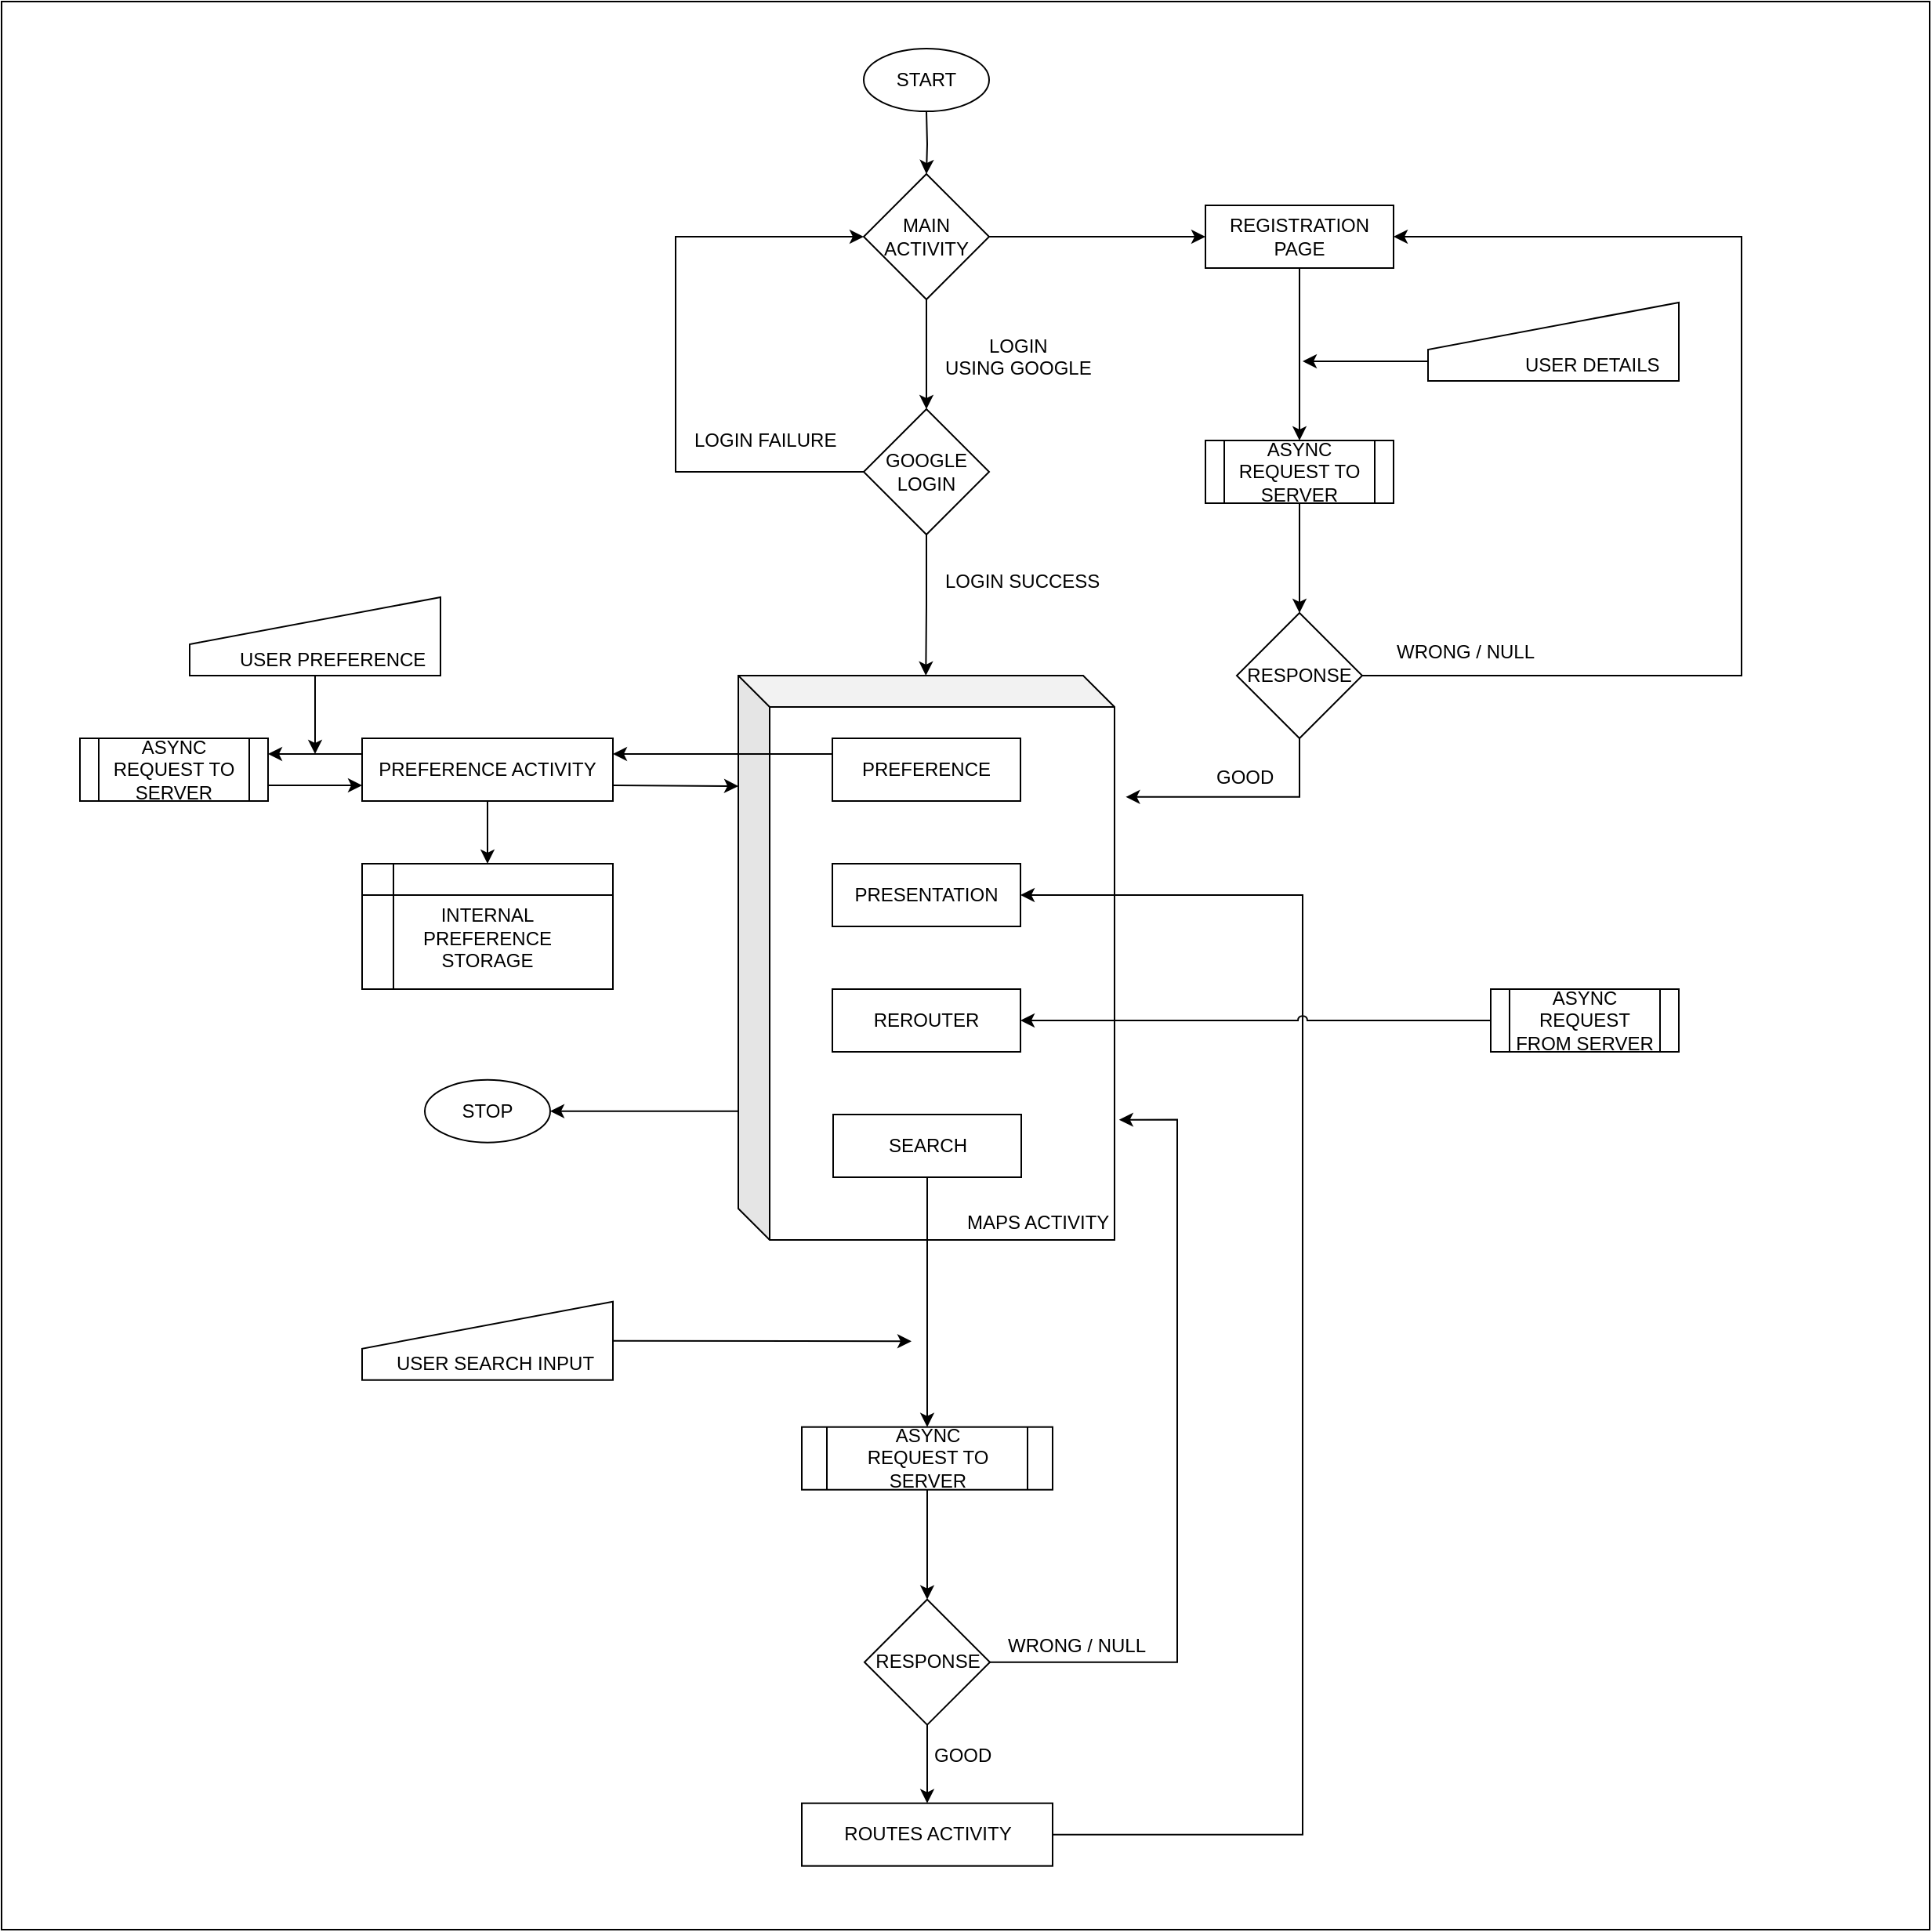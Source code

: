 <mxfile version="10.6.0" type="device"><diagram id="LZAWGUaj6R-Hd18GM2xU" name="Page-1"><mxGraphModel dx="2530" dy="2068" grid="1" gridSize="10" guides="1" tooltips="1" connect="1" arrows="1" fold="1" page="1" pageScale="1" pageWidth="850" pageHeight="1100" math="0" shadow="0"><root><mxCell id="0"/><mxCell id="1" parent="0"/><mxCell id="prpR92DtHgzVI9es78td-91" value="" style="rounded=0;whiteSpace=wrap;html=1;" vertex="1" parent="1"><mxGeometry x="-230" y="-230" width="1230" height="1230" as="geometry"/></mxCell><mxCell id="prpR92DtHgzVI9es78td-9" style="edgeStyle=orthogonalEdgeStyle;rounded=0;orthogonalLoop=1;jettySize=auto;html=1;exitX=0.5;exitY=1;exitDx=0;exitDy=0;entryX=0.5;entryY=0;entryDx=0;entryDy=0;" edge="1" parent="1" target="prpR92DtHgzVI9es78td-7"><mxGeometry relative="1" as="geometry"><mxPoint x="360" y="-160" as="sourcePoint"/></mxGeometry></mxCell><mxCell id="prpR92DtHgzVI9es78td-5" style="edgeStyle=orthogonalEdgeStyle;rounded=0;orthogonalLoop=1;jettySize=auto;html=1;exitX=0;exitY=0.5;exitDx=0;exitDy=0;entryX=0;entryY=0.5;entryDx=0;entryDy=0;" edge="1" parent="1" source="prpR92DtHgzVI9es78td-3" target="prpR92DtHgzVI9es78td-7"><mxGeometry relative="1" as="geometry"><mxPoint x="360" y="40" as="targetPoint"/><Array as="points"><mxPoint x="200" y="70"/><mxPoint x="200" y="-80"/></Array></mxGeometry></mxCell><mxCell id="prpR92DtHgzVI9es78td-15" style="edgeStyle=orthogonalEdgeStyle;rounded=0;orthogonalLoop=1;jettySize=auto;html=1;exitX=0.5;exitY=1;exitDx=0;exitDy=0;entryX=0.5;entryY=0;entryDx=0;entryDy=0;" edge="1" parent="1" source="prpR92DtHgzVI9es78td-3"><mxGeometry relative="1" as="geometry"><mxPoint x="359.647" y="200" as="targetPoint"/></mxGeometry></mxCell><mxCell id="prpR92DtHgzVI9es78td-3" value="GOOGLE&lt;br&gt;LOGIN&lt;br&gt;" style="rhombus;whiteSpace=wrap;html=1;" vertex="1" parent="1"><mxGeometry x="320" y="30" width="80" height="80" as="geometry"/></mxCell><mxCell id="prpR92DtHgzVI9es78td-6" value="LOGIN FAILURE" style="text;html=1;resizable=0;points=[];autosize=1;align=left;verticalAlign=top;spacingTop=-4;" vertex="1" parent="1"><mxGeometry x="210" y="40" width="110" height="20" as="geometry"/></mxCell><mxCell id="prpR92DtHgzVI9es78td-8" style="edgeStyle=orthogonalEdgeStyle;rounded=0;orthogonalLoop=1;jettySize=auto;html=1;exitX=0.5;exitY=1;exitDx=0;exitDy=0;entryX=0.5;entryY=0;entryDx=0;entryDy=0;" edge="1" parent="1" source="prpR92DtHgzVI9es78td-7" target="prpR92DtHgzVI9es78td-3"><mxGeometry relative="1" as="geometry"/></mxCell><mxCell id="prpR92DtHgzVI9es78td-12" style="edgeStyle=orthogonalEdgeStyle;rounded=0;orthogonalLoop=1;jettySize=auto;html=1;exitX=1;exitY=0.5;exitDx=0;exitDy=0;entryX=0;entryY=0.5;entryDx=0;entryDy=0;" edge="1" parent="1" source="prpR92DtHgzVI9es78td-7" target="prpR92DtHgzVI9es78td-11"><mxGeometry relative="1" as="geometry"/></mxCell><mxCell id="prpR92DtHgzVI9es78td-7" value="MAIN&lt;br&gt;ACTIVITY&lt;br&gt;" style="rhombus;whiteSpace=wrap;html=1;" vertex="1" parent="1"><mxGeometry x="320" y="-120" width="80" height="80" as="geometry"/></mxCell><mxCell id="prpR92DtHgzVI9es78td-10" value="&lt;div style=&quot;text-align: center&quot;&gt;&lt;span&gt;LOGIN&lt;/span&gt;&lt;/div&gt;&lt;div style=&quot;text-align: center&quot;&gt;&lt;span&gt;USING GOOGLE&lt;/span&gt;&lt;/div&gt;" style="text;html=1;resizable=0;points=[];autosize=1;align=left;verticalAlign=top;spacingTop=-4;" vertex="1" parent="1"><mxGeometry x="370" y="-20" width="110" height="30" as="geometry"/></mxCell><mxCell id="prpR92DtHgzVI9es78td-11" value="REGISTRATION PAGE" style="rounded=0;whiteSpace=wrap;html=1;" vertex="1" parent="1"><mxGeometry x="538" y="-100" width="120" height="40" as="geometry"/></mxCell><mxCell id="prpR92DtHgzVI9es78td-16" value="LOGIN SUCCESS" style="text;html=1;resizable=0;points=[];autosize=1;align=left;verticalAlign=top;spacingTop=-4;" vertex="1" parent="1"><mxGeometry x="370" y="130" width="110" height="20" as="geometry"/></mxCell><mxCell id="prpR92DtHgzVI9es78td-30" style="edgeStyle=orthogonalEdgeStyle;rounded=0;orthogonalLoop=1;jettySize=auto;html=1;exitX=0.5;exitY=1;exitDx=0;exitDy=0;entryX=0.5;entryY=0;entryDx=0;entryDy=0;" edge="1" parent="1" source="prpR92DtHgzVI9es78td-17" target="prpR92DtHgzVI9es78td-29"><mxGeometry relative="1" as="geometry"/></mxCell><mxCell id="prpR92DtHgzVI9es78td-37" style="edgeStyle=orthogonalEdgeStyle;rounded=0;orthogonalLoop=1;jettySize=auto;html=1;exitX=0;exitY=0.25;exitDx=0;exitDy=0;entryX=1;entryY=0.25;entryDx=0;entryDy=0;" edge="1" parent="1" source="prpR92DtHgzVI9es78td-17" target="prpR92DtHgzVI9es78td-36"><mxGeometry relative="1" as="geometry"/></mxCell><mxCell id="prpR92DtHgzVI9es78td-17" value="PREFERENCE ACTIVITY" style="rounded=0;whiteSpace=wrap;html=1;" vertex="1" parent="1"><mxGeometry y="240" width="160" height="40" as="geometry"/></mxCell><mxCell id="prpR92DtHgzVI9es78td-20" value="START" style="ellipse;whiteSpace=wrap;html=1;" vertex="1" parent="1"><mxGeometry x="320" y="-200" width="80" height="40" as="geometry"/></mxCell><mxCell id="prpR92DtHgzVI9es78td-29" value="&lt;br&gt;INTERNAL&lt;br&gt;PREFERENCE&lt;br&gt;STORAGE&lt;br&gt;" style="shape=internalStorage;whiteSpace=wrap;html=1;backgroundOutline=1;" vertex="1" parent="1"><mxGeometry y="320" width="160" height="80" as="geometry"/></mxCell><mxCell id="prpR92DtHgzVI9es78td-31" value="ROUTES ACTIVITY" style="rounded=0;whiteSpace=wrap;html=1;" vertex="1" parent="1"><mxGeometry x="280.5" y="919.353" width="160" height="40" as="geometry"/></mxCell><mxCell id="prpR92DtHgzVI9es78td-38" style="edgeStyle=orthogonalEdgeStyle;rounded=0;orthogonalLoop=1;jettySize=auto;html=1;exitX=1;exitY=0.75;exitDx=0;exitDy=0;entryX=0;entryY=0.75;entryDx=0;entryDy=0;" edge="1" parent="1" source="prpR92DtHgzVI9es78td-36" target="prpR92DtHgzVI9es78td-17"><mxGeometry relative="1" as="geometry"/></mxCell><mxCell id="prpR92DtHgzVI9es78td-36" value="&lt;span&gt;ASYNC&lt;/span&gt;&lt;br&gt;&lt;span&gt;REQUEST TO SERVER&lt;/span&gt;" style="shape=process;whiteSpace=wrap;html=1;backgroundOutline=1;" vertex="1" parent="1"><mxGeometry x="-180" y="240" width="120" height="40" as="geometry"/></mxCell><mxCell id="prpR92DtHgzVI9es78td-50" style="edgeStyle=orthogonalEdgeStyle;rounded=0;orthogonalLoop=1;jettySize=auto;html=1;exitX=0.5;exitY=1;exitDx=0;exitDy=0;entryX=0.5;entryY=0;entryDx=0;entryDy=0;" edge="1" parent="1" source="prpR92DtHgzVI9es78td-39" target="prpR92DtHgzVI9es78td-49"><mxGeometry relative="1" as="geometry"/></mxCell><mxCell id="prpR92DtHgzVI9es78td-39" value="&lt;span&gt;ASYNC&lt;/span&gt;&lt;br&gt;&lt;span&gt;REQUEST TO SERVER&lt;/span&gt;" style="shape=process;whiteSpace=wrap;html=1;backgroundOutline=1;" vertex="1" parent="1"><mxGeometry x="280.5" y="679.353" width="160" height="40" as="geometry"/></mxCell><mxCell id="prpR92DtHgzVI9es78td-68" style="edgeStyle=orthogonalEdgeStyle;rounded=0;jumpStyle=arc;orthogonalLoop=1;jettySize=auto;html=1;exitX=1;exitY=0.5;exitDx=0;exitDy=0;" edge="1" parent="1" source="prpR92DtHgzVI9es78td-42"><mxGeometry relative="1" as="geometry"><mxPoint x="350.5" y="624.647" as="targetPoint"/></mxGeometry></mxCell><mxCell id="prpR92DtHgzVI9es78td-42" value="" style="shape=manualInput;whiteSpace=wrap;html=1;" vertex="1" parent="1"><mxGeometry y="599.353" width="160" height="50" as="geometry"/></mxCell><mxCell id="prpR92DtHgzVI9es78td-43" value="USER SEARCH INPUT" style="text;html=1;resizable=0;points=[];autosize=1;align=left;verticalAlign=top;spacingTop=-4;" vertex="1" parent="1"><mxGeometry x="20" y="629.353" width="140" height="20" as="geometry"/></mxCell><mxCell id="prpR92DtHgzVI9es78td-47" style="edgeStyle=orthogonalEdgeStyle;rounded=0;orthogonalLoop=1;jettySize=auto;html=1;exitX=0.5;exitY=1;exitDx=0;exitDy=0;" edge="1" parent="1" source="prpR92DtHgzVI9es78td-27"><mxGeometry relative="1" as="geometry"><mxPoint x="-30" y="250" as="targetPoint"/></mxGeometry></mxCell><mxCell id="prpR92DtHgzVI9es78td-27" value="" style="shape=manualInput;whiteSpace=wrap;html=1;" vertex="1" parent="1"><mxGeometry x="-110" y="150" width="160" height="50" as="geometry"/></mxCell><mxCell id="prpR92DtHgzVI9es78td-28" value="&lt;span&gt;USER PREFERENCE&lt;/span&gt;" style="text;html=1;resizable=0;points=[];autosize=1;align=left;verticalAlign=top;spacingTop=-4;" vertex="1" parent="1"><mxGeometry x="-80" y="180" width="130" height="20" as="geometry"/></mxCell><mxCell id="prpR92DtHgzVI9es78td-51" style="edgeStyle=orthogonalEdgeStyle;rounded=0;orthogonalLoop=1;jettySize=auto;html=1;exitX=0.5;exitY=1;exitDx=0;exitDy=0;entryX=0.5;entryY=0;entryDx=0;entryDy=0;" edge="1" parent="1" source="prpR92DtHgzVI9es78td-49" target="prpR92DtHgzVI9es78td-31"><mxGeometry relative="1" as="geometry"/></mxCell><mxCell id="prpR92DtHgzVI9es78td-69" style="edgeStyle=orthogonalEdgeStyle;rounded=0;jumpStyle=arc;orthogonalLoop=1;jettySize=auto;html=1;exitX=1;exitY=0.5;exitDx=0;exitDy=0;entryX=1.012;entryY=0.787;entryDx=0;entryDy=0;entryPerimeter=0;" edge="1" parent="1" source="prpR92DtHgzVI9es78td-49" target="prpR92DtHgzVI9es78td-58"><mxGeometry relative="1" as="geometry"><Array as="points"><mxPoint x="520" y="829"/><mxPoint x="520" y="483"/></Array></mxGeometry></mxCell><mxCell id="prpR92DtHgzVI9es78td-49" value="RESPONSE" style="rhombus;whiteSpace=wrap;html=1;" vertex="1" parent="1"><mxGeometry x="320.5" y="789.353" width="80" height="80" as="geometry"/></mxCell><mxCell id="prpR92DtHgzVI9es78td-54" value="&lt;div style=&quot;text-align: center&quot;&gt;&lt;span&gt;WRONG / NULL&lt;/span&gt;&lt;/div&gt;" style="text;html=1;resizable=0;points=[];autosize=1;align=left;verticalAlign=top;spacingTop=-4;" vertex="1" parent="1"><mxGeometry x="410" y="809.353" width="100" height="20" as="geometry"/></mxCell><mxCell id="prpR92DtHgzVI9es78td-55" value="GOOD&lt;br&gt;" style="text;html=1;resizable=0;points=[];autosize=1;align=left;verticalAlign=top;spacingTop=-4;" vertex="1" parent="1"><mxGeometry x="362.5" y="879.353" width="50" height="20" as="geometry"/></mxCell><mxCell id="prpR92DtHgzVI9es78td-58" value="" style="shape=cube;whiteSpace=wrap;html=1;boundedLbl=1;backgroundOutline=1;darkOpacity=0.05;darkOpacity2=0.1;" vertex="1" parent="1"><mxGeometry x="240" y="200" width="240" height="360" as="geometry"/></mxCell><mxCell id="prpR92DtHgzVI9es78td-63" style="edgeStyle=orthogonalEdgeStyle;rounded=0;jumpStyle=arc;orthogonalLoop=1;jettySize=auto;html=1;exitX=0;exitY=0.25;exitDx=0;exitDy=0;entryX=1;entryY=0.25;entryDx=0;entryDy=0;" edge="1" parent="1" source="prpR92DtHgzVI9es78td-59" target="prpR92DtHgzVI9es78td-17"><mxGeometry relative="1" as="geometry"/></mxCell><mxCell id="prpR92DtHgzVI9es78td-59" value="PREFERENCE" style="rounded=0;whiteSpace=wrap;html=1;" vertex="1" parent="1"><mxGeometry x="300.0" y="240" width="120" height="40" as="geometry"/></mxCell><mxCell id="prpR92DtHgzVI9es78td-60" value="PRESENTATION" style="rounded=0;whiteSpace=wrap;html=1;" vertex="1" parent="1"><mxGeometry x="300.0" y="320" width="120" height="40" as="geometry"/></mxCell><mxCell id="prpR92DtHgzVI9es78td-65" style="edgeStyle=orthogonalEdgeStyle;rounded=0;jumpStyle=arc;orthogonalLoop=1;jettySize=auto;html=1;exitX=0.5;exitY=1;exitDx=0;exitDy=0;entryX=0.5;entryY=0;entryDx=0;entryDy=0;" edge="1" parent="1" source="prpR92DtHgzVI9es78td-61" target="prpR92DtHgzVI9es78td-39"><mxGeometry relative="1" as="geometry"/></mxCell><mxCell id="prpR92DtHgzVI9es78td-61" value="SEARCH" style="rounded=0;whiteSpace=wrap;html=1;" vertex="1" parent="1"><mxGeometry x="300.5" y="480" width="120" height="40" as="geometry"/></mxCell><mxCell id="prpR92DtHgzVI9es78td-64" style="edgeStyle=orthogonalEdgeStyle;rounded=0;jumpStyle=arc;orthogonalLoop=1;jettySize=auto;html=1;exitX=1;exitY=0.75;exitDx=0;exitDy=0;entryX=0;entryY=0.196;entryDx=0;entryDy=0;entryPerimeter=0;" edge="1" parent="1" source="prpR92DtHgzVI9es78td-17" target="prpR92DtHgzVI9es78td-58"><mxGeometry relative="1" as="geometry"><Array as="points"><mxPoint x="200" y="270"/></Array></mxGeometry></mxCell><mxCell id="prpR92DtHgzVI9es78td-70" style="edgeStyle=orthogonalEdgeStyle;rounded=0;jumpStyle=arc;orthogonalLoop=1;jettySize=auto;html=1;exitX=1;exitY=0.5;exitDx=0;exitDy=0;entryX=1;entryY=0.5;entryDx=0;entryDy=0;" edge="1" parent="1" source="prpR92DtHgzVI9es78td-31" target="prpR92DtHgzVI9es78td-60"><mxGeometry relative="1" as="geometry"><Array as="points"><mxPoint x="600" y="939"/><mxPoint x="600" y="340"/></Array></mxGeometry></mxCell><mxCell id="prpR92DtHgzVI9es78td-72" value="MAPS ACTIVITY" style="text;html=1;resizable=0;points=[];autosize=1;align=left;verticalAlign=top;spacingTop=-4;" vertex="1" parent="1"><mxGeometry x="383.5" y="539" width="110" height="20" as="geometry"/></mxCell><mxCell id="prpR92DtHgzVI9es78td-73" value="REROUTER" style="rounded=0;whiteSpace=wrap;html=1;" vertex="1" parent="1"><mxGeometry x="300.0" y="400" width="120" height="40" as="geometry"/></mxCell><mxCell id="prpR92DtHgzVI9es78td-83" style="edgeStyle=orthogonalEdgeStyle;rounded=0;jumpStyle=arc;orthogonalLoop=1;jettySize=auto;html=1;exitX=0.5;exitY=1;exitDx=0;exitDy=0;entryX=0.5;entryY=0;entryDx=0;entryDy=0;" edge="1" parent="1" source="prpR92DtHgzVI9es78td-74" target="prpR92DtHgzVI9es78td-81"><mxGeometry relative="1" as="geometry"/></mxCell><mxCell id="prpR92DtHgzVI9es78td-74" value="&lt;span&gt;ASYNC&lt;/span&gt;&lt;br&gt;&lt;span&gt;REQUEST TO SERVER&lt;/span&gt;" style="shape=process;whiteSpace=wrap;html=1;backgroundOutline=1;" vertex="1" parent="1"><mxGeometry x="538" y="50" width="120" height="40" as="geometry"/></mxCell><mxCell id="prpR92DtHgzVI9es78td-75" style="edgeStyle=orthogonalEdgeStyle;rounded=0;jumpStyle=arc;orthogonalLoop=1;jettySize=auto;html=1;exitX=0.5;exitY=1;exitDx=0;exitDy=0;" edge="1" parent="1" source="prpR92DtHgzVI9es78td-11" target="prpR92DtHgzVI9es78td-74"><mxGeometry relative="1" as="geometry"><mxPoint x="598.333" y="-60.333" as="sourcePoint"/><mxPoint x="481.667" y="279.667" as="targetPoint"/><Array as="points"/></mxGeometry></mxCell><mxCell id="prpR92DtHgzVI9es78td-77" style="edgeStyle=orthogonalEdgeStyle;rounded=0;jumpStyle=arc;orthogonalLoop=1;jettySize=auto;html=1;exitX=0;exitY=0.5;exitDx=0;exitDy=0;entryX=1;entryY=0.5;entryDx=0;entryDy=0;" edge="1" parent="1" source="prpR92DtHgzVI9es78td-76" target="prpR92DtHgzVI9es78td-73"><mxGeometry relative="1" as="geometry"/></mxCell><mxCell id="prpR92DtHgzVI9es78td-76" value="&lt;span&gt;ASYNC&lt;/span&gt;&lt;br&gt;&lt;span&gt;REQUEST FROM SERVER&lt;/span&gt;" style="shape=process;whiteSpace=wrap;html=1;backgroundOutline=1;" vertex="1" parent="1"><mxGeometry x="720" y="400" width="120" height="40" as="geometry"/></mxCell><mxCell id="prpR92DtHgzVI9es78td-79" style="edgeStyle=orthogonalEdgeStyle;rounded=0;jumpStyle=arc;orthogonalLoop=1;jettySize=auto;html=1;exitX=0;exitY=0.75;exitDx=0;exitDy=0;" edge="1" parent="1" source="prpR92DtHgzVI9es78td-78"><mxGeometry relative="1" as="geometry"><mxPoint x="600" y="-0.5" as="targetPoint"/><mxPoint x="690" y="1.071" as="sourcePoint"/><Array as="points"><mxPoint x="840" y="-1"/></Array></mxGeometry></mxCell><mxCell id="prpR92DtHgzVI9es78td-78" value="" style="shape=manualInput;whiteSpace=wrap;html=1;" vertex="1" parent="1"><mxGeometry x="680" y="-38" width="160" height="50" as="geometry"/></mxCell><mxCell id="prpR92DtHgzVI9es78td-80" value="USER DETAILS" style="text;html=1;resizable=0;points=[];autosize=1;align=left;verticalAlign=top;spacingTop=-4;" vertex="1" parent="1"><mxGeometry x="740" y="-8" width="100" height="20" as="geometry"/></mxCell><mxCell id="prpR92DtHgzVI9es78td-84" style="edgeStyle=orthogonalEdgeStyle;rounded=0;jumpStyle=arc;orthogonalLoop=1;jettySize=auto;html=1;exitX=0.5;exitY=1;exitDx=0;exitDy=0;entryX=1.03;entryY=0.215;entryDx=0;entryDy=0;entryPerimeter=0;" edge="1" parent="1" source="prpR92DtHgzVI9es78td-81" target="prpR92DtHgzVI9es78td-58"><mxGeometry relative="1" as="geometry"/></mxCell><mxCell id="prpR92DtHgzVI9es78td-85" style="edgeStyle=orthogonalEdgeStyle;rounded=0;jumpStyle=arc;orthogonalLoop=1;jettySize=auto;html=1;exitX=1;exitY=0.5;exitDx=0;exitDy=0;entryX=1;entryY=0.5;entryDx=0;entryDy=0;" edge="1" parent="1" source="prpR92DtHgzVI9es78td-81" target="prpR92DtHgzVI9es78td-11"><mxGeometry relative="1" as="geometry"><Array as="points"><mxPoint x="880" y="200"/><mxPoint x="880" y="-80"/></Array></mxGeometry></mxCell><mxCell id="prpR92DtHgzVI9es78td-81" value="RESPONSE&lt;br&gt;" style="rhombus;whiteSpace=wrap;html=1;" vertex="1" parent="1"><mxGeometry x="558" y="160" width="80" height="80" as="geometry"/></mxCell><mxCell id="prpR92DtHgzVI9es78td-86" value="&lt;div style=&quot;text-align: center&quot;&gt;&lt;span&gt;WRONG / NULL&lt;/span&gt;&lt;/div&gt;" style="text;html=1;resizable=0;points=[];autosize=1;align=left;verticalAlign=top;spacingTop=-4;" vertex="1" parent="1"><mxGeometry x="658" y="174.853" width="100" height="20" as="geometry"/></mxCell><mxCell id="prpR92DtHgzVI9es78td-87" value="GOOD&lt;br&gt;" style="text;html=1;resizable=0;points=[];autosize=1;align=left;verticalAlign=top;spacingTop=-4;" vertex="1" parent="1"><mxGeometry x="543" y="254.853" width="50" height="20" as="geometry"/></mxCell><mxCell id="prpR92DtHgzVI9es78td-90" style="edgeStyle=orthogonalEdgeStyle;rounded=0;jumpStyle=arc;orthogonalLoop=1;jettySize=auto;html=1;exitX=1;exitY=0.5;exitDx=0;exitDy=0;entryX=0;entryY=0.772;entryDx=0;entryDy=0;entryPerimeter=0;startArrow=classic;startFill=1;endArrow=none;endFill=0;" edge="1" parent="1" source="prpR92DtHgzVI9es78td-89" target="prpR92DtHgzVI9es78td-58"><mxGeometry relative="1" as="geometry"><mxPoint x="230" y="539.667" as="targetPoint"/></mxGeometry></mxCell><mxCell id="prpR92DtHgzVI9es78td-89" value="STOP" style="ellipse;whiteSpace=wrap;html=1;" vertex="1" parent="1"><mxGeometry x="40" y="457.833" width="80" height="40" as="geometry"/></mxCell></root></mxGraphModel></diagram></mxfile>